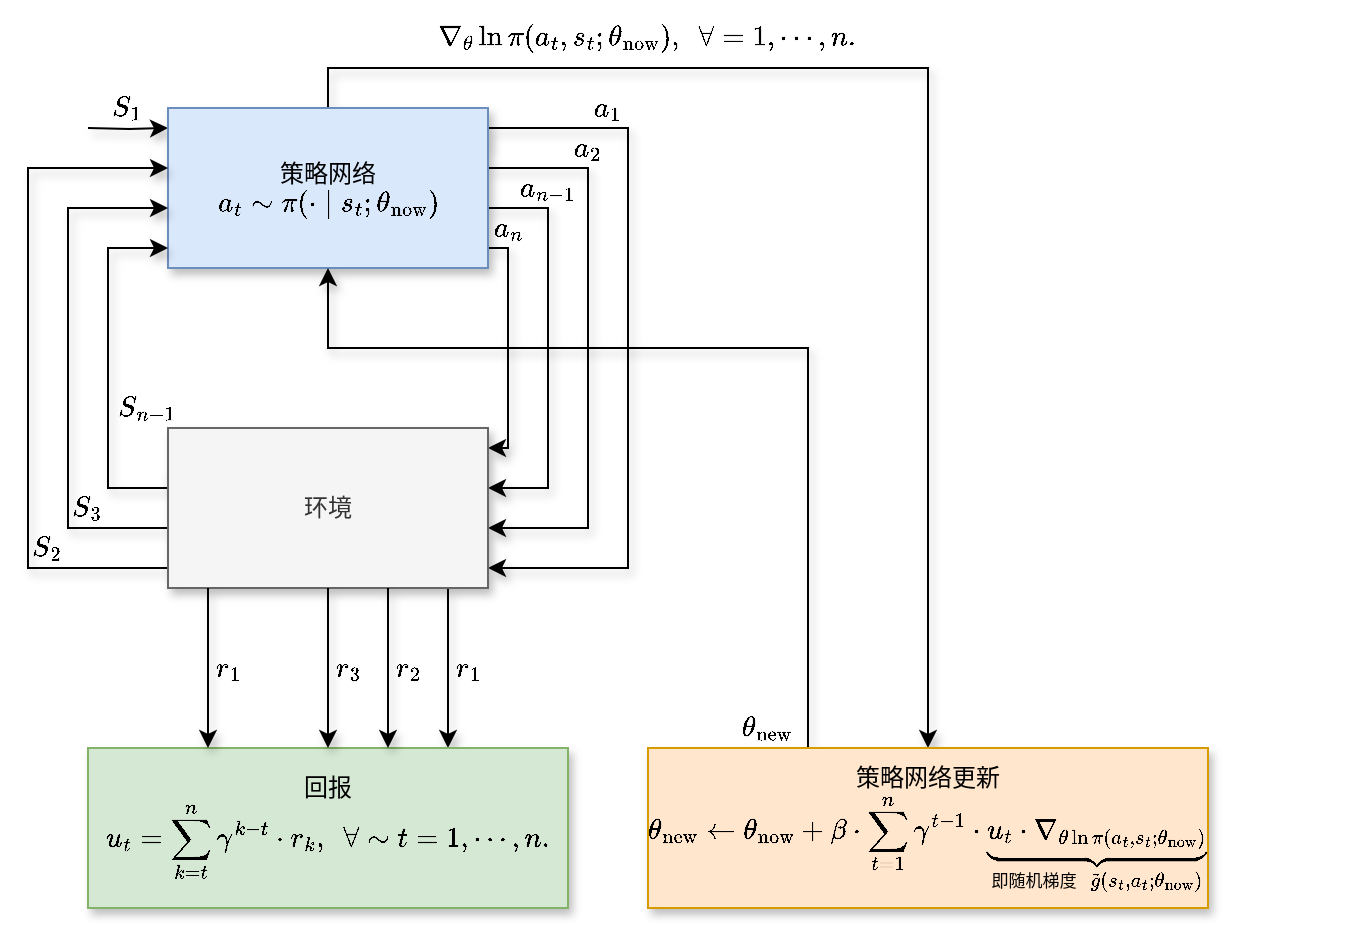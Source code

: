<mxfile version="22.1.11" type="github">
  <diagram name="第 1 页" id="wOIUFvS3HHqLQGJgAhAG">
    <mxGraphModel dx="1185" dy="1917" grid="1" gridSize="10" guides="1" tooltips="1" connect="1" arrows="1" fold="1" page="1" pageScale="1" pageWidth="827" pageHeight="1169" math="1" shadow="0">
      <root>
        <mxCell id="0" />
        <mxCell id="1" parent="0" />
        <mxCell id="VMDCvyLZ4yoKIw0KBtlg-3" style="edgeStyle=orthogonalEdgeStyle;rounded=0;orthogonalLoop=1;jettySize=auto;html=1;entryX=0;entryY=0.5;entryDx=0;entryDy=0;shadow=1;" edge="1" parent="1">
          <mxGeometry relative="1" as="geometry">
            <mxPoint x="40" y="50.0" as="sourcePoint" />
            <mxPoint x="80" y="50.0" as="targetPoint" />
          </mxGeometry>
        </mxCell>
        <mxCell id="VMDCvyLZ4yoKIw0KBtlg-6" style="edgeStyle=orthogonalEdgeStyle;rounded=0;orthogonalLoop=1;jettySize=auto;html=1;exitX=1;exitY=0.25;exitDx=0;exitDy=0;shadow=1;" edge="1" parent="1" source="VMDCvyLZ4yoKIw0KBtlg-4" target="VMDCvyLZ4yoKIw0KBtlg-5">
          <mxGeometry relative="1" as="geometry">
            <Array as="points">
              <mxPoint x="240" y="50" />
              <mxPoint x="310" y="50" />
              <mxPoint x="310" y="270" />
            </Array>
          </mxGeometry>
        </mxCell>
        <mxCell id="VMDCvyLZ4yoKIw0KBtlg-11" style="edgeStyle=orthogonalEdgeStyle;rounded=0;orthogonalLoop=1;jettySize=auto;html=1;shadow=1;" edge="1" parent="1" source="VMDCvyLZ4yoKIw0KBtlg-4" target="VMDCvyLZ4yoKIw0KBtlg-5">
          <mxGeometry relative="1" as="geometry">
            <Array as="points">
              <mxPoint x="290" y="70" />
              <mxPoint x="290" y="250" />
            </Array>
          </mxGeometry>
        </mxCell>
        <mxCell id="VMDCvyLZ4yoKIw0KBtlg-17" style="edgeStyle=orthogonalEdgeStyle;rounded=0;orthogonalLoop=1;jettySize=auto;html=1;shadow=1;" edge="1" parent="1" source="VMDCvyLZ4yoKIw0KBtlg-4" target="VMDCvyLZ4yoKIw0KBtlg-5">
          <mxGeometry relative="1" as="geometry">
            <Array as="points">
              <mxPoint x="250" y="110" />
              <mxPoint x="250" y="210" />
            </Array>
          </mxGeometry>
        </mxCell>
        <mxCell id="VMDCvyLZ4yoKIw0KBtlg-27" style="edgeStyle=orthogonalEdgeStyle;rounded=0;orthogonalLoop=1;jettySize=auto;html=1;shadow=1;" edge="1" parent="1" source="VMDCvyLZ4yoKIw0KBtlg-4" target="VMDCvyLZ4yoKIw0KBtlg-5">
          <mxGeometry relative="1" as="geometry">
            <Array as="points">
              <mxPoint x="270" y="90" />
              <mxPoint x="270" y="230" />
            </Array>
          </mxGeometry>
        </mxCell>
        <mxCell id="VMDCvyLZ4yoKIw0KBtlg-38" style="edgeStyle=orthogonalEdgeStyle;rounded=0;orthogonalLoop=1;jettySize=auto;html=1;shadow=1;" edge="1" parent="1" source="VMDCvyLZ4yoKIw0KBtlg-4" target="VMDCvyLZ4yoKIw0KBtlg-37">
          <mxGeometry relative="1" as="geometry">
            <Array as="points">
              <mxPoint x="160" y="20" />
              <mxPoint x="460" y="20" />
            </Array>
          </mxGeometry>
        </mxCell>
        <mxCell id="VMDCvyLZ4yoKIw0KBtlg-4" value="&lt;div&gt;策略网络&lt;/div&gt;&lt;div&gt;`a_t\sim\pi(\cdot|s_t;\theta_\text{now})`&lt;br&gt;&lt;/div&gt;" style="rounded=0;whiteSpace=wrap;html=1;fillColor=#dae8fc;strokeColor=#6c8ebf;shadow=1;" vertex="1" parent="1">
          <mxGeometry x="80" y="40" width="160" height="80" as="geometry" />
        </mxCell>
        <mxCell id="VMDCvyLZ4yoKIw0KBtlg-21" style="edgeStyle=orthogonalEdgeStyle;rounded=0;orthogonalLoop=1;jettySize=auto;html=1;shadow=1;" edge="1" parent="1" source="VMDCvyLZ4yoKIw0KBtlg-5" target="VMDCvyLZ4yoKIw0KBtlg-4">
          <mxGeometry relative="1" as="geometry">
            <Array as="points">
              <mxPoint x="10" y="270" />
              <mxPoint x="10" y="70" />
            </Array>
          </mxGeometry>
        </mxCell>
        <mxCell id="VMDCvyLZ4yoKIw0KBtlg-22" style="edgeStyle=orthogonalEdgeStyle;rounded=0;orthogonalLoop=1;jettySize=auto;html=1;shadow=1;" edge="1" parent="1" source="VMDCvyLZ4yoKIw0KBtlg-5" target="VMDCvyLZ4yoKIw0KBtlg-4">
          <mxGeometry relative="1" as="geometry">
            <Array as="points">
              <mxPoint x="30" y="250" />
              <mxPoint x="30" y="90" />
            </Array>
          </mxGeometry>
        </mxCell>
        <mxCell id="VMDCvyLZ4yoKIw0KBtlg-23" style="edgeStyle=orthogonalEdgeStyle;rounded=0;orthogonalLoop=1;jettySize=auto;html=1;exitX=0;exitY=0.25;exitDx=0;exitDy=0;shadow=1;" edge="1" parent="1" source="VMDCvyLZ4yoKIw0KBtlg-5" target="VMDCvyLZ4yoKIw0KBtlg-4">
          <mxGeometry relative="1" as="geometry">
            <Array as="points">
              <mxPoint x="80" y="230" />
              <mxPoint x="50" y="230" />
              <mxPoint x="50" y="110" />
            </Array>
          </mxGeometry>
        </mxCell>
        <mxCell id="VMDCvyLZ4yoKIw0KBtlg-29" style="edgeStyle=orthogonalEdgeStyle;rounded=0;orthogonalLoop=1;jettySize=auto;html=1;shadow=1;" edge="1" parent="1" source="VMDCvyLZ4yoKIw0KBtlg-5" target="VMDCvyLZ4yoKIw0KBtlg-26">
          <mxGeometry relative="1" as="geometry">
            <Array as="points">
              <mxPoint x="220" y="310" />
              <mxPoint x="220" y="310" />
            </Array>
          </mxGeometry>
        </mxCell>
        <mxCell id="VMDCvyLZ4yoKIw0KBtlg-5" value="环境" style="rounded=0;whiteSpace=wrap;html=1;fillColor=#f5f5f5;fontColor=#333333;strokeColor=#666666;shadow=1;" vertex="1" parent="1">
          <mxGeometry x="80" y="200" width="160" height="80" as="geometry" />
        </mxCell>
        <mxCell id="VMDCvyLZ4yoKIw0KBtlg-7" value="`S_1`" style="text;strokeColor=none;align=center;fillColor=none;html=1;verticalAlign=middle;whiteSpace=wrap;rounded=0;shadow=1;" vertex="1" parent="1">
          <mxGeometry x="40" y="20" width="40" height="40" as="geometry" />
        </mxCell>
        <mxCell id="VMDCvyLZ4yoKIw0KBtlg-8" value="`a_1`" style="text;strokeColor=none;align=center;fillColor=none;html=1;verticalAlign=middle;whiteSpace=wrap;rounded=0;shadow=1;" vertex="1" parent="1">
          <mxGeometry x="280" y="20" width="40" height="40" as="geometry" />
        </mxCell>
        <mxCell id="VMDCvyLZ4yoKIw0KBtlg-10" value="`S_2`" style="text;strokeColor=none;align=center;fillColor=none;html=1;verticalAlign=middle;whiteSpace=wrap;rounded=0;shadow=1;" vertex="1" parent="1">
          <mxGeometry y="240" width="40" height="40" as="geometry" />
        </mxCell>
        <mxCell id="VMDCvyLZ4yoKIw0KBtlg-15" value="`a_2`" style="text;strokeColor=none;align=center;fillColor=none;html=1;verticalAlign=middle;whiteSpace=wrap;rounded=0;shadow=1;" vertex="1" parent="1">
          <mxGeometry x="270" y="40" width="40" height="40" as="geometry" />
        </mxCell>
        <mxCell id="VMDCvyLZ4yoKIw0KBtlg-16" value="`S_3`" style="text;strokeColor=none;align=center;fillColor=none;html=1;verticalAlign=middle;whiteSpace=wrap;rounded=0;shadow=1;" vertex="1" parent="1">
          <mxGeometry x="20" y="220" width="40" height="40" as="geometry" />
        </mxCell>
        <mxCell id="VMDCvyLZ4yoKIw0KBtlg-18" value="`a_{n-1}`" style="text;strokeColor=none;align=center;fillColor=none;html=1;verticalAlign=middle;whiteSpace=wrap;rounded=0;shadow=1;" vertex="1" parent="1">
          <mxGeometry x="250" y="60" width="40" height="40" as="geometry" />
        </mxCell>
        <mxCell id="VMDCvyLZ4yoKIw0KBtlg-24" value="`S_{n-1}`" style="text;strokeColor=none;align=center;fillColor=none;html=1;verticalAlign=middle;whiteSpace=wrap;rounded=0;shadow=1;" vertex="1" parent="1">
          <mxGeometry x="50" y="170" width="40" height="40" as="geometry" />
        </mxCell>
        <mxCell id="VMDCvyLZ4yoKIw0KBtlg-26" value="&lt;div&gt;回报&lt;/div&gt;&lt;div&gt;`u_t=\sum_{k=t}^n\gamma^{k-t}\cdot r_k,\quad\forall~t=1,\cdots,n.`&lt;br&gt;&lt;/div&gt;" style="rounded=0;whiteSpace=wrap;html=1;fillColor=#d5e8d4;strokeColor=#82b366;shadow=1;" vertex="1" parent="1">
          <mxGeometry x="40" y="360" width="240" height="80" as="geometry" />
        </mxCell>
        <mxCell id="VMDCvyLZ4yoKIw0KBtlg-28" value="`a_{n}`" style="text;strokeColor=none;align=center;fillColor=none;html=1;verticalAlign=middle;whiteSpace=wrap;rounded=0;shadow=1;" vertex="1" parent="1">
          <mxGeometry x="230" y="80" width="40" height="40" as="geometry" />
        </mxCell>
        <mxCell id="VMDCvyLZ4yoKIw0KBtlg-30" value="`r_{1}`" style="text;strokeColor=none;align=center;fillColor=none;html=1;verticalAlign=middle;whiteSpace=wrap;rounded=0;shadow=1;" vertex="1" parent="1">
          <mxGeometry x="210" y="300" width="40" height="40" as="geometry" />
        </mxCell>
        <mxCell id="VMDCvyLZ4yoKIw0KBtlg-31" style="edgeStyle=orthogonalEdgeStyle;rounded=0;orthogonalLoop=1;jettySize=auto;html=1;shadow=1;" edge="1" parent="1">
          <mxGeometry relative="1" as="geometry">
            <mxPoint x="190" y="280" as="sourcePoint" />
            <mxPoint x="190" y="360" as="targetPoint" />
            <Array as="points">
              <mxPoint x="190" y="310" />
              <mxPoint x="190" y="310" />
            </Array>
          </mxGeometry>
        </mxCell>
        <mxCell id="VMDCvyLZ4yoKIw0KBtlg-32" value="`r_{2}`" style="text;strokeColor=none;align=center;fillColor=none;html=1;verticalAlign=middle;whiteSpace=wrap;rounded=0;shadow=1;" vertex="1" parent="1">
          <mxGeometry x="180" y="300" width="40" height="40" as="geometry" />
        </mxCell>
        <mxCell id="VMDCvyLZ4yoKIw0KBtlg-33" style="edgeStyle=orthogonalEdgeStyle;rounded=0;orthogonalLoop=1;jettySize=auto;html=1;shadow=1;" edge="1" parent="1">
          <mxGeometry relative="1" as="geometry">
            <mxPoint x="160" y="280" as="sourcePoint" />
            <mxPoint x="160" y="360" as="targetPoint" />
            <Array as="points">
              <mxPoint x="160" y="310" />
              <mxPoint x="160" y="310" />
            </Array>
          </mxGeometry>
        </mxCell>
        <mxCell id="VMDCvyLZ4yoKIw0KBtlg-34" value="`r_{3}`" style="text;strokeColor=none;align=center;fillColor=none;html=1;verticalAlign=middle;whiteSpace=wrap;rounded=0;shadow=1;" vertex="1" parent="1">
          <mxGeometry x="150" y="300" width="40" height="40" as="geometry" />
        </mxCell>
        <mxCell id="VMDCvyLZ4yoKIw0KBtlg-35" style="edgeStyle=orthogonalEdgeStyle;rounded=0;orthogonalLoop=1;jettySize=auto;html=1;shadow=1;" edge="1" parent="1">
          <mxGeometry relative="1" as="geometry">
            <mxPoint x="100" y="280" as="sourcePoint" />
            <mxPoint x="100" y="360" as="targetPoint" />
            <Array as="points">
              <mxPoint x="100" y="310" />
              <mxPoint x="100" y="310" />
            </Array>
          </mxGeometry>
        </mxCell>
        <mxCell id="VMDCvyLZ4yoKIw0KBtlg-36" value="`r_{1}`" style="text;strokeColor=none;align=center;fillColor=none;html=1;verticalAlign=middle;whiteSpace=wrap;rounded=0;shadow=1;" vertex="1" parent="1">
          <mxGeometry x="90" y="300" width="40" height="40" as="geometry" />
        </mxCell>
        <mxCell id="VMDCvyLZ4yoKIw0KBtlg-40" style="edgeStyle=orthogonalEdgeStyle;rounded=0;orthogonalLoop=1;jettySize=auto;html=1;entryX=0.5;entryY=1;entryDx=0;entryDy=0;shadow=1;" edge="1" parent="1" source="VMDCvyLZ4yoKIw0KBtlg-37" target="VMDCvyLZ4yoKIw0KBtlg-4">
          <mxGeometry relative="1" as="geometry">
            <Array as="points">
              <mxPoint x="400" y="160" />
              <mxPoint x="160" y="160" />
            </Array>
          </mxGeometry>
        </mxCell>
        <mxCell id="VMDCvyLZ4yoKIw0KBtlg-37" value="&lt;div&gt;策略网络更新&lt;/div&gt;&lt;div&gt;`\theta_\text{new}\leftarrow\theta_\text{now}+\beta\cdot\sum_{t=1}^n\gamma^{t-1} \cdot \underbrace{u_t\cdot\nabla_{\theta\ln\pi(a_t,s_t;\theta_\text{now})}}_{\text{即随机梯度 }\tilde{g}(s_t,a_t;\theta_{\text{now}})}`&lt;br&gt;&lt;/div&gt;" style="rounded=0;whiteSpace=wrap;html=1;fillColor=#ffe6cc;strokeColor=#d79b00;shadow=1;" vertex="1" parent="1">
          <mxGeometry x="320" y="360" width="280" height="80" as="geometry" />
        </mxCell>
        <mxCell id="VMDCvyLZ4yoKIw0KBtlg-39" value="`\nabla_{\theta}\ln\pi(a_t, s_t;\theta_{\text{now}}),\quad\forall=1,\cdots,n.`" style="text;strokeColor=none;align=center;fillColor=none;html=1;verticalAlign=middle;whiteSpace=wrap;rounded=0;shadow=1;" vertex="1" parent="1">
          <mxGeometry x="220" y="-10" width="200" height="30" as="geometry" />
        </mxCell>
        <mxCell id="VMDCvyLZ4yoKIw0KBtlg-41" value="`\theta_{\text{new}}`" style="text;strokeColor=none;align=center;fillColor=none;html=1;verticalAlign=middle;whiteSpace=wrap;rounded=0;shadow=1;" vertex="1" parent="1">
          <mxGeometry x="360" y="330" width="40" height="40" as="geometry" />
        </mxCell>
      </root>
    </mxGraphModel>
  </diagram>
</mxfile>
